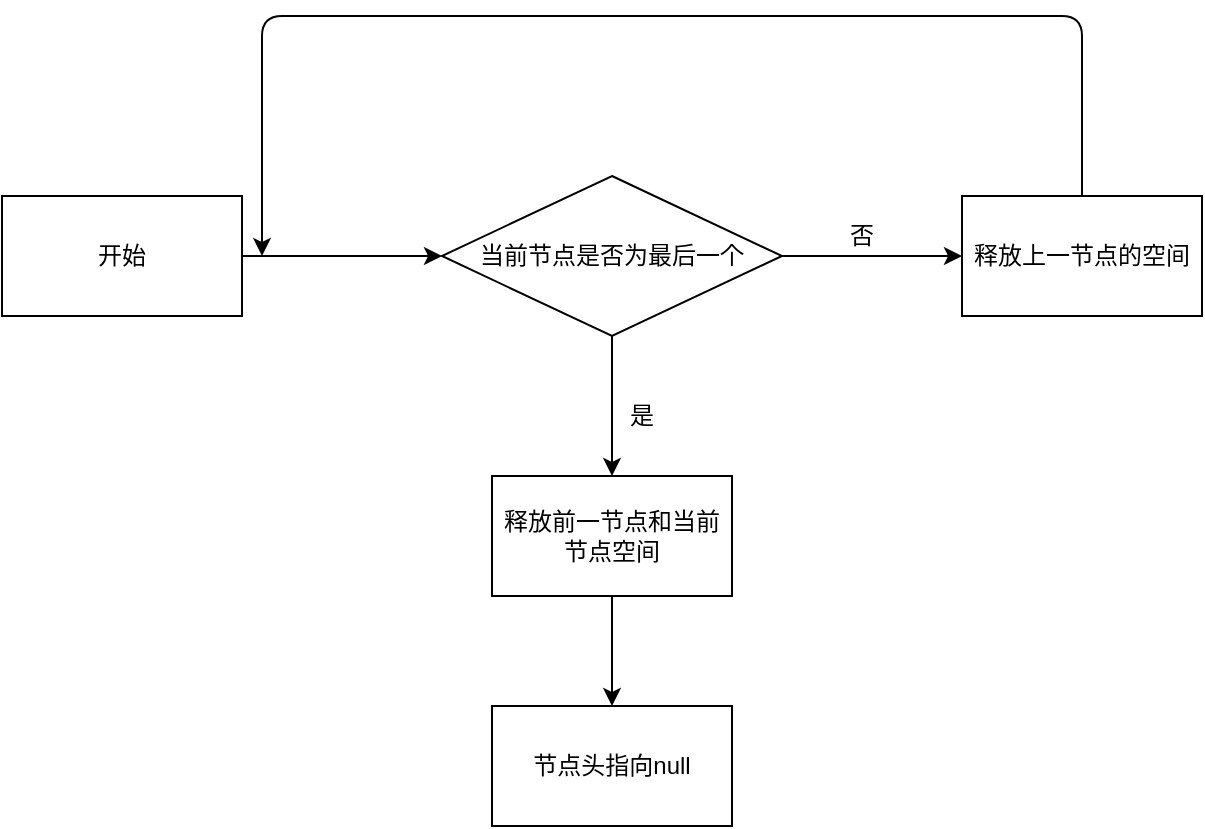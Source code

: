 <mxfile version="13.6.2" type="device"><diagram id="lHWuJoxu--WIzQvJ_hRG" name="第 1 页"><mxGraphModel dx="1264" dy="592" grid="1" gridSize="10" guides="1" tooltips="1" connect="1" arrows="1" fold="1" page="1" pageScale="1" pageWidth="827" pageHeight="1169" math="0" shadow="0"><root><mxCell id="0"/><mxCell id="1" parent="0"/><mxCell id="RMojOUKqy4JuaehAevSY-1" value="开始" style="rounded=0;whiteSpace=wrap;html=1;" parent="1" vertex="1"><mxGeometry x="40" y="270" width="120" height="60" as="geometry"/></mxCell><mxCell id="RMojOUKqy4JuaehAevSY-2" value="" style="endArrow=classic;html=1;exitX=1;exitY=0.5;exitDx=0;exitDy=0;" parent="1" source="RMojOUKqy4JuaehAevSY-1" target="RMojOUKqy4JuaehAevSY-3" edge="1"><mxGeometry width="50" height="50" relative="1" as="geometry"><mxPoint x="390" y="330" as="sourcePoint"/><mxPoint x="220" y="300" as="targetPoint"/></mxGeometry></mxCell><mxCell id="RMojOUKqy4JuaehAevSY-3" value="当前节点是否为最后一个" style="rhombus;whiteSpace=wrap;html=1;" parent="1" vertex="1"><mxGeometry x="260" y="260" width="170" height="80" as="geometry"/></mxCell><mxCell id="RMojOUKqy4JuaehAevSY-4" value="" style="endArrow=classic;html=1;exitX=1;exitY=0.5;exitDx=0;exitDy=0;" parent="1" source="RMojOUKqy4JuaehAevSY-3" edge="1"><mxGeometry width="50" height="50" relative="1" as="geometry"><mxPoint x="510" y="330" as="sourcePoint"/><mxPoint x="520" y="300" as="targetPoint"/></mxGeometry></mxCell><mxCell id="RMojOUKqy4JuaehAevSY-6" value="否" style="text;html=1;strokeColor=none;fillColor=none;align=center;verticalAlign=middle;whiteSpace=wrap;rounded=0;" parent="1" vertex="1"><mxGeometry x="450" y="280" width="40" height="20" as="geometry"/></mxCell><mxCell id="RMojOUKqy4JuaehAevSY-7" value="释放上一节点的空间" style="rounded=0;whiteSpace=wrap;html=1;" parent="1" vertex="1"><mxGeometry x="520" y="270" width="120" height="60" as="geometry"/></mxCell><mxCell id="RMojOUKqy4JuaehAevSY-8" value="" style="endArrow=classic;html=1;exitX=0.5;exitY=0;exitDx=0;exitDy=0;" parent="1" source="RMojOUKqy4JuaehAevSY-7" edge="1"><mxGeometry width="50" height="50" relative="1" as="geometry"><mxPoint x="590" y="330" as="sourcePoint"/><mxPoint x="170" y="300" as="targetPoint"/><Array as="points"><mxPoint x="580" y="180"/><mxPoint x="170" y="180"/></Array></mxGeometry></mxCell><mxCell id="RMojOUKqy4JuaehAevSY-9" value="" style="endArrow=classic;html=1;exitX=0.5;exitY=1;exitDx=0;exitDy=0;" parent="1" source="RMojOUKqy4JuaehAevSY-3" edge="1"><mxGeometry width="50" height="50" relative="1" as="geometry"><mxPoint x="590" y="330" as="sourcePoint"/><mxPoint x="345" y="410" as="targetPoint"/></mxGeometry></mxCell><mxCell id="RMojOUKqy4JuaehAevSY-11" value="是" style="text;html=1;strokeColor=none;fillColor=none;align=center;verticalAlign=middle;whiteSpace=wrap;rounded=0;" parent="1" vertex="1"><mxGeometry x="340" y="370" width="40" height="20" as="geometry"/></mxCell><mxCell id="RMojOUKqy4JuaehAevSY-12" value="释放前一节点和当前节点空间" style="rounded=0;whiteSpace=wrap;html=1;" parent="1" vertex="1"><mxGeometry x="285" y="410" width="120" height="60" as="geometry"/></mxCell><mxCell id="RMojOUKqy4JuaehAevSY-13" value="" style="endArrow=classic;html=1;exitX=0.5;exitY=1;exitDx=0;exitDy=0;" parent="1" source="RMojOUKqy4JuaehAevSY-12" target="RMojOUKqy4JuaehAevSY-14" edge="1"><mxGeometry width="50" height="50" relative="1" as="geometry"><mxPoint x="590" y="330" as="sourcePoint"/><mxPoint x="345" y="530" as="targetPoint"/></mxGeometry></mxCell><mxCell id="RMojOUKqy4JuaehAevSY-14" value="节点头指向null" style="rounded=0;whiteSpace=wrap;html=1;" parent="1" vertex="1"><mxGeometry x="285" y="525" width="120" height="60" as="geometry"/></mxCell></root></mxGraphModel></diagram></mxfile>